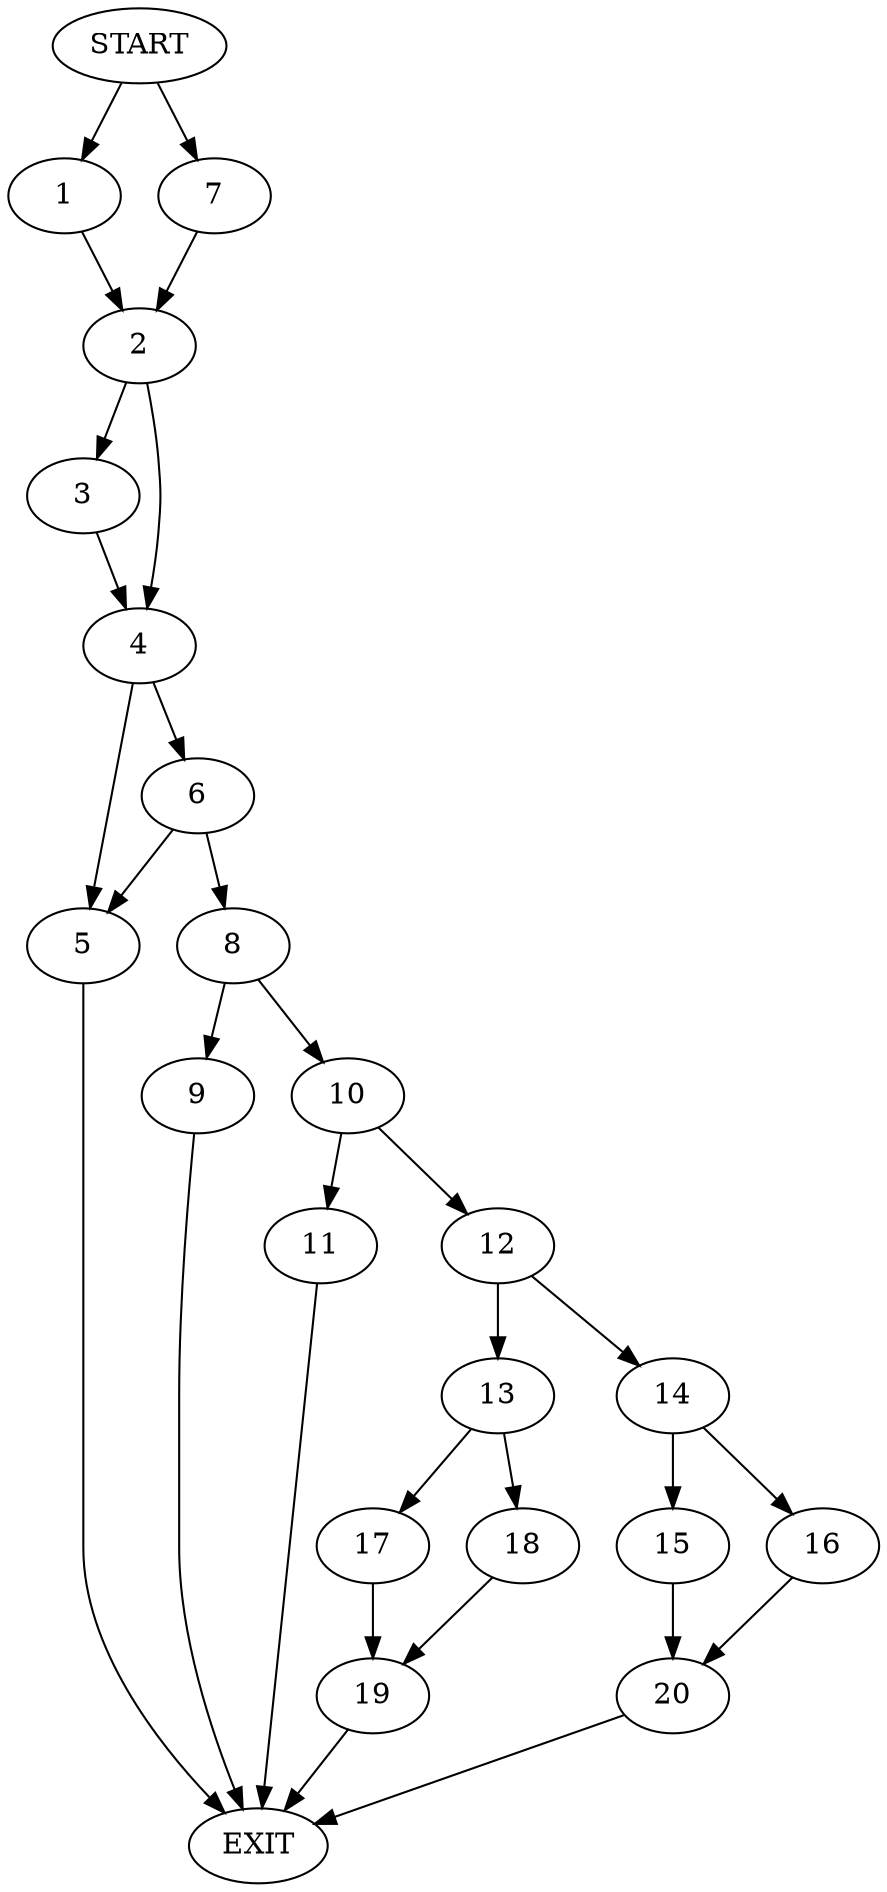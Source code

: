 digraph {
0 [label="START"]
21 [label="EXIT"]
0 -> 1
1 -> 2
2 -> 3
2 -> 4
4 -> 5
4 -> 6
3 -> 4
0 -> 7
7 -> 2
5 -> 21
6 -> 5
6 -> 8
8 -> 9
8 -> 10
10 -> 11
10 -> 12
9 -> 21
11 -> 21
12 -> 13
12 -> 14
14 -> 15
14 -> 16
13 -> 17
13 -> 18
17 -> 19
18 -> 19
19 -> 21
15 -> 20
16 -> 20
20 -> 21
}
